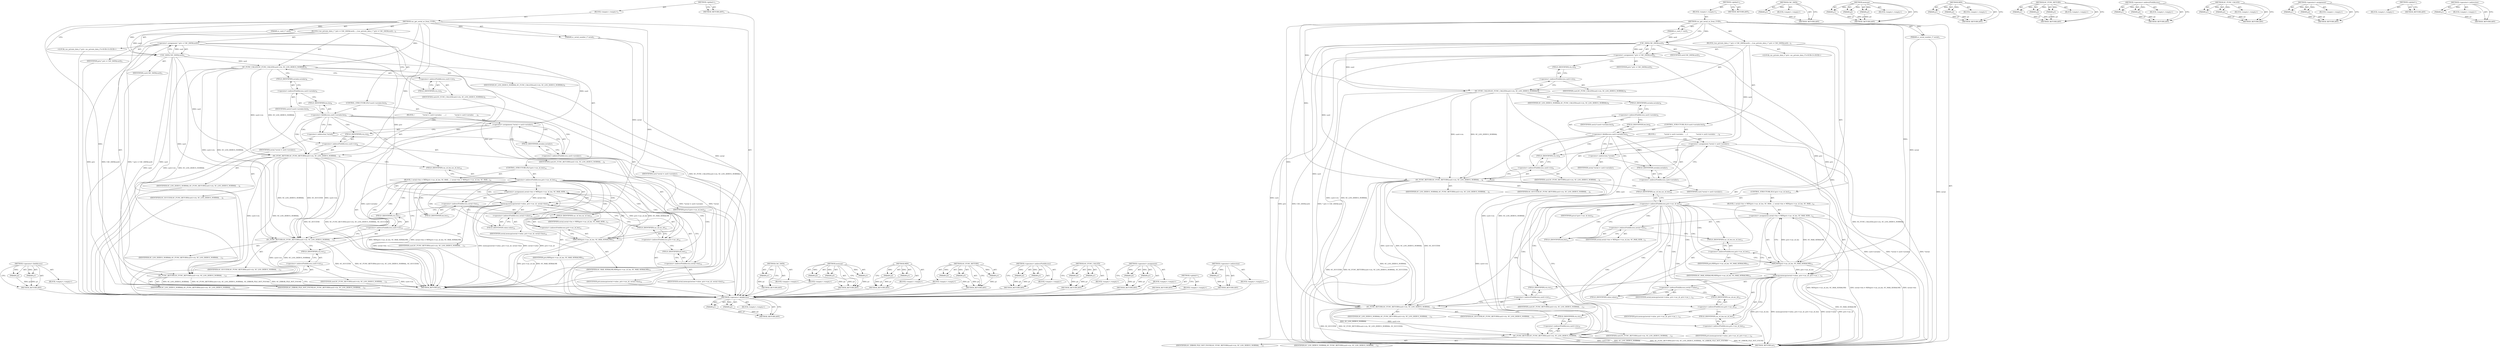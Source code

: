 digraph "&lt;operator&gt;.indirection" {
vulnerable_119 [label=<(METHOD,&lt;operator&gt;.fieldAccess)>];
vulnerable_120 [label=<(PARAM,p1)>];
vulnerable_121 [label=<(PARAM,p2)>];
vulnerable_122 [label=<(BLOCK,&lt;empty&gt;,&lt;empty&gt;)>];
vulnerable_123 [label=<(METHOD_RETURN,ANY)>];
vulnerable_6 [label=<(METHOD,&lt;global&gt;)<SUB>1</SUB>>];
vulnerable_7 [label=<(BLOCK,&lt;empty&gt;,&lt;empty&gt;)<SUB>1</SUB>>];
vulnerable_8 [label=<(METHOD,cac_get_serial_nr_from_CUID)<SUB>1</SUB>>];
vulnerable_9 [label=<(PARAM,sc_card_t* card)<SUB>1</SUB>>];
vulnerable_10 [label=<(PARAM,sc_serial_number_t* serial)<SUB>1</SUB>>];
vulnerable_11 [label=<(BLOCK,{
	cac_private_data_t * priv = CAC_DATA(card);
...,{
	cac_private_data_t * priv = CAC_DATA(card);
...)<SUB>2</SUB>>];
vulnerable_12 [label="<(LOCAL,cac_private_data_t* priv: cac_private_data_t*)<SUB>3</SUB>>"];
vulnerable_13 [label=<(&lt;operator&gt;.assignment,* priv = CAC_DATA(card))<SUB>3</SUB>>];
vulnerable_14 [label=<(IDENTIFIER,priv,* priv = CAC_DATA(card))<SUB>3</SUB>>];
vulnerable_15 [label=<(CAC_DATA,CAC_DATA(card))<SUB>3</SUB>>];
vulnerable_16 [label=<(IDENTIFIER,card,CAC_DATA(card))<SUB>3</SUB>>];
vulnerable_17 [label=<(SC_FUNC_CALLED,SC_FUNC_CALLED(card-&gt;ctx, SC_LOG_DEBUG_NORMAL))<SUB>5</SUB>>];
vulnerable_18 [label=<(&lt;operator&gt;.indirectFieldAccess,card-&gt;ctx)<SUB>5</SUB>>];
vulnerable_19 [label=<(IDENTIFIER,card,SC_FUNC_CALLED(card-&gt;ctx, SC_LOG_DEBUG_NORMAL))<SUB>5</SUB>>];
vulnerable_20 [label=<(FIELD_IDENTIFIER,ctx,ctx)<SUB>5</SUB>>];
vulnerable_21 [label=<(IDENTIFIER,SC_LOG_DEBUG_NORMAL,SC_FUNC_CALLED(card-&gt;ctx, SC_LOG_DEBUG_NORMAL))<SUB>5</SUB>>];
vulnerable_22 [label=<(CONTROL_STRUCTURE,IF,if (card-&gt;serialnr.len))<SUB>6</SUB>>];
vulnerable_23 [label=<(&lt;operator&gt;.fieldAccess,card-&gt;serialnr.len)<SUB>6</SUB>>];
vulnerable_24 [label=<(&lt;operator&gt;.indirectFieldAccess,card-&gt;serialnr)<SUB>6</SUB>>];
vulnerable_25 [label=<(IDENTIFIER,card,if (card-&gt;serialnr.len))<SUB>6</SUB>>];
vulnerable_26 [label=<(FIELD_IDENTIFIER,serialnr,serialnr)<SUB>6</SUB>>];
vulnerable_27 [label=<(FIELD_IDENTIFIER,len,len)<SUB>6</SUB>>];
vulnerable_28 [label=<(BLOCK,{
                *serial = card-&gt;serialnr;
   ...,{
                *serial = card-&gt;serialnr;
   ...)<SUB>6</SUB>>];
vulnerable_29 [label=<(&lt;operator&gt;.assignment,*serial = card-&gt;serialnr)<SUB>7</SUB>>];
vulnerable_30 [label=<(&lt;operator&gt;.indirection,*serial)<SUB>7</SUB>>];
vulnerable_31 [label=<(IDENTIFIER,serial,*serial = card-&gt;serialnr)<SUB>7</SUB>>];
vulnerable_32 [label=<(&lt;operator&gt;.indirectFieldAccess,card-&gt;serialnr)<SUB>7</SUB>>];
vulnerable_33 [label=<(IDENTIFIER,card,*serial = card-&gt;serialnr)<SUB>7</SUB>>];
vulnerable_34 [label=<(FIELD_IDENTIFIER,serialnr,serialnr)<SUB>7</SUB>>];
vulnerable_35 [label=<(SC_FUNC_RETURN,SC_FUNC_RETURN(card-&gt;ctx, SC_LOG_DEBUG_NORMAL, ...)<SUB>8</SUB>>];
vulnerable_36 [label=<(&lt;operator&gt;.indirectFieldAccess,card-&gt;ctx)<SUB>8</SUB>>];
vulnerable_37 [label=<(IDENTIFIER,card,SC_FUNC_RETURN(card-&gt;ctx, SC_LOG_DEBUG_NORMAL, ...)<SUB>8</SUB>>];
vulnerable_38 [label=<(FIELD_IDENTIFIER,ctx,ctx)<SUB>8</SUB>>];
vulnerable_39 [label=<(IDENTIFIER,SC_LOG_DEBUG_NORMAL,SC_FUNC_RETURN(card-&gt;ctx, SC_LOG_DEBUG_NORMAL, ...)<SUB>8</SUB>>];
vulnerable_40 [label=<(IDENTIFIER,SC_SUCCESS,SC_FUNC_RETURN(card-&gt;ctx, SC_LOG_DEBUG_NORMAL, ...)<SUB>8</SUB>>];
vulnerable_41 [label=<(CONTROL_STRUCTURE,IF,if (priv-&gt;cac_id_len))<SUB>10</SUB>>];
vulnerable_42 [label=<(&lt;operator&gt;.indirectFieldAccess,priv-&gt;cac_id_len)<SUB>10</SUB>>];
vulnerable_43 [label=<(IDENTIFIER,priv,if (priv-&gt;cac_id_len))<SUB>10</SUB>>];
vulnerable_44 [label=<(FIELD_IDENTIFIER,cac_id_len,cac_id_len)<SUB>10</SUB>>];
vulnerable_45 [label=<(BLOCK,{
 		serial-&gt;len = MIN(priv-&gt;cac_id_len, SC_MAX...,{
 		serial-&gt;len = MIN(priv-&gt;cac_id_len, SC_MAX...)<SUB>10</SUB>>];
vulnerable_46 [label=<(&lt;operator&gt;.assignment,serial-&gt;len = MIN(priv-&gt;cac_id_len, SC_MAX_SERI...)<SUB>11</SUB>>];
vulnerable_47 [label=<(&lt;operator&gt;.indirectFieldAccess,serial-&gt;len)<SUB>11</SUB>>];
vulnerable_48 [label=<(IDENTIFIER,serial,serial-&gt;len = MIN(priv-&gt;cac_id_len, SC_MAX_SERI...)<SUB>11</SUB>>];
vulnerable_49 [label=<(FIELD_IDENTIFIER,len,len)<SUB>11</SUB>>];
vulnerable_50 [label=<(MIN,MIN(priv-&gt;cac_id_len, SC_MAX_SERIALNR))<SUB>11</SUB>>];
vulnerable_51 [label=<(&lt;operator&gt;.indirectFieldAccess,priv-&gt;cac_id_len)<SUB>11</SUB>>];
vulnerable_52 [label=<(IDENTIFIER,priv,MIN(priv-&gt;cac_id_len, SC_MAX_SERIALNR))<SUB>11</SUB>>];
vulnerable_53 [label=<(FIELD_IDENTIFIER,cac_id_len,cac_id_len)<SUB>11</SUB>>];
vulnerable_54 [label=<(IDENTIFIER,SC_MAX_SERIALNR,MIN(priv-&gt;cac_id_len, SC_MAX_SERIALNR))<SUB>11</SUB>>];
vulnerable_55 [label=<(memcpy,memcpy(serial-&gt;value, priv-&gt;cac_id, priv-&gt;cac_i...)<SUB>12</SUB>>];
vulnerable_56 [label=<(&lt;operator&gt;.indirectFieldAccess,serial-&gt;value)<SUB>12</SUB>>];
vulnerable_57 [label=<(IDENTIFIER,serial,memcpy(serial-&gt;value, priv-&gt;cac_id, priv-&gt;cac_i...)<SUB>12</SUB>>];
vulnerable_58 [label=<(FIELD_IDENTIFIER,value,value)<SUB>12</SUB>>];
vulnerable_59 [label=<(&lt;operator&gt;.indirectFieldAccess,priv-&gt;cac_id)<SUB>12</SUB>>];
vulnerable_60 [label=<(IDENTIFIER,priv,memcpy(serial-&gt;value, priv-&gt;cac_id, priv-&gt;cac_i...)<SUB>12</SUB>>];
vulnerable_61 [label=<(FIELD_IDENTIFIER,cac_id,cac_id)<SUB>12</SUB>>];
vulnerable_62 [label=<(&lt;operator&gt;.indirectFieldAccess,priv-&gt;cac_id_len)<SUB>12</SUB>>];
vulnerable_63 [label=<(IDENTIFIER,priv,memcpy(serial-&gt;value, priv-&gt;cac_id, priv-&gt;cac_i...)<SUB>12</SUB>>];
vulnerable_64 [label=<(FIELD_IDENTIFIER,cac_id_len,cac_id_len)<SUB>12</SUB>>];
vulnerable_65 [label=<(SC_FUNC_RETURN,SC_FUNC_RETURN(card-&gt;ctx, SC_LOG_DEBUG_NORMAL, ...)<SUB>13</SUB>>];
vulnerable_66 [label=<(&lt;operator&gt;.indirectFieldAccess,card-&gt;ctx)<SUB>13</SUB>>];
vulnerable_67 [label=<(IDENTIFIER,card,SC_FUNC_RETURN(card-&gt;ctx, SC_LOG_DEBUG_NORMAL, ...)<SUB>13</SUB>>];
vulnerable_68 [label=<(FIELD_IDENTIFIER,ctx,ctx)<SUB>13</SUB>>];
vulnerable_69 [label=<(IDENTIFIER,SC_LOG_DEBUG_NORMAL,SC_FUNC_RETURN(card-&gt;ctx, SC_LOG_DEBUG_NORMAL, ...)<SUB>13</SUB>>];
vulnerable_70 [label=<(IDENTIFIER,SC_SUCCESS,SC_FUNC_RETURN(card-&gt;ctx, SC_LOG_DEBUG_NORMAL, ...)<SUB>13</SUB>>];
vulnerable_71 [label=<(SC_FUNC_RETURN,SC_FUNC_RETURN(card-&gt;ctx, SC_LOG_DEBUG_NORMAL, ...)<SUB>15</SUB>>];
vulnerable_72 [label=<(&lt;operator&gt;.indirectFieldAccess,card-&gt;ctx)<SUB>15</SUB>>];
vulnerable_73 [label=<(IDENTIFIER,card,SC_FUNC_RETURN(card-&gt;ctx, SC_LOG_DEBUG_NORMAL, ...)<SUB>15</SUB>>];
vulnerable_74 [label=<(FIELD_IDENTIFIER,ctx,ctx)<SUB>15</SUB>>];
vulnerable_75 [label=<(IDENTIFIER,SC_LOG_DEBUG_NORMAL,SC_FUNC_RETURN(card-&gt;ctx, SC_LOG_DEBUG_NORMAL, ...)<SUB>15</SUB>>];
vulnerable_76 [label=<(IDENTIFIER,SC_ERROR_FILE_NOT_FOUND,SC_FUNC_RETURN(card-&gt;ctx, SC_LOG_DEBUG_NORMAL, ...)<SUB>15</SUB>>];
vulnerable_77 [label=<(METHOD_RETURN,int)<SUB>1</SUB>>];
vulnerable_79 [label=<(METHOD_RETURN,ANY)<SUB>1</SUB>>];
vulnerable_105 [label=<(METHOD,CAC_DATA)>];
vulnerable_106 [label=<(PARAM,p1)>];
vulnerable_107 [label=<(BLOCK,&lt;empty&gt;,&lt;empty&gt;)>];
vulnerable_108 [label=<(METHOD_RETURN,ANY)>];
vulnerable_139 [label=<(METHOD,memcpy)>];
vulnerable_140 [label=<(PARAM,p1)>];
vulnerable_141 [label=<(PARAM,p2)>];
vulnerable_142 [label=<(PARAM,p3)>];
vulnerable_143 [label=<(BLOCK,&lt;empty&gt;,&lt;empty&gt;)>];
vulnerable_144 [label=<(METHOD_RETURN,ANY)>];
vulnerable_134 [label=<(METHOD,MIN)>];
vulnerable_135 [label=<(PARAM,p1)>];
vulnerable_136 [label=<(PARAM,p2)>];
vulnerable_137 [label=<(BLOCK,&lt;empty&gt;,&lt;empty&gt;)>];
vulnerable_138 [label=<(METHOD_RETURN,ANY)>];
vulnerable_128 [label=<(METHOD,SC_FUNC_RETURN)>];
vulnerable_129 [label=<(PARAM,p1)>];
vulnerable_130 [label=<(PARAM,p2)>];
vulnerable_131 [label=<(PARAM,p3)>];
vulnerable_132 [label=<(BLOCK,&lt;empty&gt;,&lt;empty&gt;)>];
vulnerable_133 [label=<(METHOD_RETURN,ANY)>];
vulnerable_114 [label=<(METHOD,&lt;operator&gt;.indirectFieldAccess)>];
vulnerable_115 [label=<(PARAM,p1)>];
vulnerable_116 [label=<(PARAM,p2)>];
vulnerable_117 [label=<(BLOCK,&lt;empty&gt;,&lt;empty&gt;)>];
vulnerable_118 [label=<(METHOD_RETURN,ANY)>];
vulnerable_109 [label=<(METHOD,SC_FUNC_CALLED)>];
vulnerable_110 [label=<(PARAM,p1)>];
vulnerable_111 [label=<(PARAM,p2)>];
vulnerable_112 [label=<(BLOCK,&lt;empty&gt;,&lt;empty&gt;)>];
vulnerable_113 [label=<(METHOD_RETURN,ANY)>];
vulnerable_100 [label=<(METHOD,&lt;operator&gt;.assignment)>];
vulnerable_101 [label=<(PARAM,p1)>];
vulnerable_102 [label=<(PARAM,p2)>];
vulnerable_103 [label=<(BLOCK,&lt;empty&gt;,&lt;empty&gt;)>];
vulnerable_104 [label=<(METHOD_RETURN,ANY)>];
vulnerable_94 [label=<(METHOD,&lt;global&gt;)<SUB>1</SUB>>];
vulnerable_95 [label=<(BLOCK,&lt;empty&gt;,&lt;empty&gt;)>];
vulnerable_96 [label=<(METHOD_RETURN,ANY)>];
vulnerable_124 [label=<(METHOD,&lt;operator&gt;.indirection)>];
vulnerable_125 [label=<(PARAM,p1)>];
vulnerable_126 [label=<(BLOCK,&lt;empty&gt;,&lt;empty&gt;)>];
vulnerable_127 [label=<(METHOD_RETURN,ANY)>];
fixed_119 [label=<(METHOD,&lt;operator&gt;.fieldAccess)>];
fixed_120 [label=<(PARAM,p1)>];
fixed_121 [label=<(PARAM,p2)>];
fixed_122 [label=<(BLOCK,&lt;empty&gt;,&lt;empty&gt;)>];
fixed_123 [label=<(METHOD_RETURN,ANY)>];
fixed_6 [label=<(METHOD,&lt;global&gt;)<SUB>1</SUB>>];
fixed_7 [label=<(BLOCK,&lt;empty&gt;,&lt;empty&gt;)<SUB>1</SUB>>];
fixed_8 [label=<(METHOD,cac_get_serial_nr_from_CUID)<SUB>1</SUB>>];
fixed_9 [label=<(PARAM,sc_card_t* card)<SUB>1</SUB>>];
fixed_10 [label=<(PARAM,sc_serial_number_t* serial)<SUB>1</SUB>>];
fixed_11 [label=<(BLOCK,{
	cac_private_data_t * priv = CAC_DATA(card);
...,{
	cac_private_data_t * priv = CAC_DATA(card);
...)<SUB>2</SUB>>];
fixed_12 [label="<(LOCAL,cac_private_data_t* priv: cac_private_data_t*)<SUB>3</SUB>>"];
fixed_13 [label=<(&lt;operator&gt;.assignment,* priv = CAC_DATA(card))<SUB>3</SUB>>];
fixed_14 [label=<(IDENTIFIER,priv,* priv = CAC_DATA(card))<SUB>3</SUB>>];
fixed_15 [label=<(CAC_DATA,CAC_DATA(card))<SUB>3</SUB>>];
fixed_16 [label=<(IDENTIFIER,card,CAC_DATA(card))<SUB>3</SUB>>];
fixed_17 [label=<(SC_FUNC_CALLED,SC_FUNC_CALLED(card-&gt;ctx, SC_LOG_DEBUG_NORMAL))<SUB>5</SUB>>];
fixed_18 [label=<(&lt;operator&gt;.indirectFieldAccess,card-&gt;ctx)<SUB>5</SUB>>];
fixed_19 [label=<(IDENTIFIER,card,SC_FUNC_CALLED(card-&gt;ctx, SC_LOG_DEBUG_NORMAL))<SUB>5</SUB>>];
fixed_20 [label=<(FIELD_IDENTIFIER,ctx,ctx)<SUB>5</SUB>>];
fixed_21 [label=<(IDENTIFIER,SC_LOG_DEBUG_NORMAL,SC_FUNC_CALLED(card-&gt;ctx, SC_LOG_DEBUG_NORMAL))<SUB>5</SUB>>];
fixed_22 [label=<(CONTROL_STRUCTURE,IF,if (card-&gt;serialnr.len))<SUB>6</SUB>>];
fixed_23 [label=<(&lt;operator&gt;.fieldAccess,card-&gt;serialnr.len)<SUB>6</SUB>>];
fixed_24 [label=<(&lt;operator&gt;.indirectFieldAccess,card-&gt;serialnr)<SUB>6</SUB>>];
fixed_25 [label=<(IDENTIFIER,card,if (card-&gt;serialnr.len))<SUB>6</SUB>>];
fixed_26 [label=<(FIELD_IDENTIFIER,serialnr,serialnr)<SUB>6</SUB>>];
fixed_27 [label=<(FIELD_IDENTIFIER,len,len)<SUB>6</SUB>>];
fixed_28 [label=<(BLOCK,{
                *serial = card-&gt;serialnr;
   ...,{
                *serial = card-&gt;serialnr;
   ...)<SUB>6</SUB>>];
fixed_29 [label=<(&lt;operator&gt;.assignment,*serial = card-&gt;serialnr)<SUB>7</SUB>>];
fixed_30 [label=<(&lt;operator&gt;.indirection,*serial)<SUB>7</SUB>>];
fixed_31 [label=<(IDENTIFIER,serial,*serial = card-&gt;serialnr)<SUB>7</SUB>>];
fixed_32 [label=<(&lt;operator&gt;.indirectFieldAccess,card-&gt;serialnr)<SUB>7</SUB>>];
fixed_33 [label=<(IDENTIFIER,card,*serial = card-&gt;serialnr)<SUB>7</SUB>>];
fixed_34 [label=<(FIELD_IDENTIFIER,serialnr,serialnr)<SUB>7</SUB>>];
fixed_35 [label=<(SC_FUNC_RETURN,SC_FUNC_RETURN(card-&gt;ctx, SC_LOG_DEBUG_NORMAL, ...)<SUB>8</SUB>>];
fixed_36 [label=<(&lt;operator&gt;.indirectFieldAccess,card-&gt;ctx)<SUB>8</SUB>>];
fixed_37 [label=<(IDENTIFIER,card,SC_FUNC_RETURN(card-&gt;ctx, SC_LOG_DEBUG_NORMAL, ...)<SUB>8</SUB>>];
fixed_38 [label=<(FIELD_IDENTIFIER,ctx,ctx)<SUB>8</SUB>>];
fixed_39 [label=<(IDENTIFIER,SC_LOG_DEBUG_NORMAL,SC_FUNC_RETURN(card-&gt;ctx, SC_LOG_DEBUG_NORMAL, ...)<SUB>8</SUB>>];
fixed_40 [label=<(IDENTIFIER,SC_SUCCESS,SC_FUNC_RETURN(card-&gt;ctx, SC_LOG_DEBUG_NORMAL, ...)<SUB>8</SUB>>];
fixed_41 [label=<(CONTROL_STRUCTURE,IF,if (priv-&gt;cac_id_len))<SUB>10</SUB>>];
fixed_42 [label=<(&lt;operator&gt;.indirectFieldAccess,priv-&gt;cac_id_len)<SUB>10</SUB>>];
fixed_43 [label=<(IDENTIFIER,priv,if (priv-&gt;cac_id_len))<SUB>10</SUB>>];
fixed_44 [label=<(FIELD_IDENTIFIER,cac_id_len,cac_id_len)<SUB>10</SUB>>];
fixed_45 [label=<(BLOCK,{
 		serial-&gt;len = MIN(priv-&gt;cac_id_len, SC_MAX...,{
 		serial-&gt;len = MIN(priv-&gt;cac_id_len, SC_MAX...)<SUB>10</SUB>>];
fixed_46 [label=<(&lt;operator&gt;.assignment,serial-&gt;len = MIN(priv-&gt;cac_id_len, SC_MAX_SERI...)<SUB>11</SUB>>];
fixed_47 [label=<(&lt;operator&gt;.indirectFieldAccess,serial-&gt;len)<SUB>11</SUB>>];
fixed_48 [label=<(IDENTIFIER,serial,serial-&gt;len = MIN(priv-&gt;cac_id_len, SC_MAX_SERI...)<SUB>11</SUB>>];
fixed_49 [label=<(FIELD_IDENTIFIER,len,len)<SUB>11</SUB>>];
fixed_50 [label=<(MIN,MIN(priv-&gt;cac_id_len, SC_MAX_SERIALNR))<SUB>11</SUB>>];
fixed_51 [label=<(&lt;operator&gt;.indirectFieldAccess,priv-&gt;cac_id_len)<SUB>11</SUB>>];
fixed_52 [label=<(IDENTIFIER,priv,MIN(priv-&gt;cac_id_len, SC_MAX_SERIALNR))<SUB>11</SUB>>];
fixed_53 [label=<(FIELD_IDENTIFIER,cac_id_len,cac_id_len)<SUB>11</SUB>>];
fixed_54 [label=<(IDENTIFIER,SC_MAX_SERIALNR,MIN(priv-&gt;cac_id_len, SC_MAX_SERIALNR))<SUB>11</SUB>>];
fixed_55 [label=<(memcpy,memcpy(serial-&gt;value, priv-&gt;cac_id, serial-&gt;len))<SUB>12</SUB>>];
fixed_56 [label=<(&lt;operator&gt;.indirectFieldAccess,serial-&gt;value)<SUB>12</SUB>>];
fixed_57 [label=<(IDENTIFIER,serial,memcpy(serial-&gt;value, priv-&gt;cac_id, serial-&gt;len))<SUB>12</SUB>>];
fixed_58 [label=<(FIELD_IDENTIFIER,value,value)<SUB>12</SUB>>];
fixed_59 [label=<(&lt;operator&gt;.indirectFieldAccess,priv-&gt;cac_id)<SUB>12</SUB>>];
fixed_60 [label=<(IDENTIFIER,priv,memcpy(serial-&gt;value, priv-&gt;cac_id, serial-&gt;len))<SUB>12</SUB>>];
fixed_61 [label=<(FIELD_IDENTIFIER,cac_id,cac_id)<SUB>12</SUB>>];
fixed_62 [label=<(&lt;operator&gt;.indirectFieldAccess,serial-&gt;len)<SUB>12</SUB>>];
fixed_63 [label=<(IDENTIFIER,serial,memcpy(serial-&gt;value, priv-&gt;cac_id, serial-&gt;len))<SUB>12</SUB>>];
fixed_64 [label=<(FIELD_IDENTIFIER,len,len)<SUB>12</SUB>>];
fixed_65 [label=<(SC_FUNC_RETURN,SC_FUNC_RETURN(card-&gt;ctx, SC_LOG_DEBUG_NORMAL, ...)<SUB>13</SUB>>];
fixed_66 [label=<(&lt;operator&gt;.indirectFieldAccess,card-&gt;ctx)<SUB>13</SUB>>];
fixed_67 [label=<(IDENTIFIER,card,SC_FUNC_RETURN(card-&gt;ctx, SC_LOG_DEBUG_NORMAL, ...)<SUB>13</SUB>>];
fixed_68 [label=<(FIELD_IDENTIFIER,ctx,ctx)<SUB>13</SUB>>];
fixed_69 [label=<(IDENTIFIER,SC_LOG_DEBUG_NORMAL,SC_FUNC_RETURN(card-&gt;ctx, SC_LOG_DEBUG_NORMAL, ...)<SUB>13</SUB>>];
fixed_70 [label=<(IDENTIFIER,SC_SUCCESS,SC_FUNC_RETURN(card-&gt;ctx, SC_LOG_DEBUG_NORMAL, ...)<SUB>13</SUB>>];
fixed_71 [label=<(SC_FUNC_RETURN,SC_FUNC_RETURN(card-&gt;ctx, SC_LOG_DEBUG_NORMAL, ...)<SUB>15</SUB>>];
fixed_72 [label=<(&lt;operator&gt;.indirectFieldAccess,card-&gt;ctx)<SUB>15</SUB>>];
fixed_73 [label=<(IDENTIFIER,card,SC_FUNC_RETURN(card-&gt;ctx, SC_LOG_DEBUG_NORMAL, ...)<SUB>15</SUB>>];
fixed_74 [label=<(FIELD_IDENTIFIER,ctx,ctx)<SUB>15</SUB>>];
fixed_75 [label=<(IDENTIFIER,SC_LOG_DEBUG_NORMAL,SC_FUNC_RETURN(card-&gt;ctx, SC_LOG_DEBUG_NORMAL, ...)<SUB>15</SUB>>];
fixed_76 [label=<(IDENTIFIER,SC_ERROR_FILE_NOT_FOUND,SC_FUNC_RETURN(card-&gt;ctx, SC_LOG_DEBUG_NORMAL, ...)<SUB>15</SUB>>];
fixed_77 [label=<(METHOD_RETURN,int)<SUB>1</SUB>>];
fixed_79 [label=<(METHOD_RETURN,ANY)<SUB>1</SUB>>];
fixed_105 [label=<(METHOD,CAC_DATA)>];
fixed_106 [label=<(PARAM,p1)>];
fixed_107 [label=<(BLOCK,&lt;empty&gt;,&lt;empty&gt;)>];
fixed_108 [label=<(METHOD_RETURN,ANY)>];
fixed_139 [label=<(METHOD,memcpy)>];
fixed_140 [label=<(PARAM,p1)>];
fixed_141 [label=<(PARAM,p2)>];
fixed_142 [label=<(PARAM,p3)>];
fixed_143 [label=<(BLOCK,&lt;empty&gt;,&lt;empty&gt;)>];
fixed_144 [label=<(METHOD_RETURN,ANY)>];
fixed_134 [label=<(METHOD,MIN)>];
fixed_135 [label=<(PARAM,p1)>];
fixed_136 [label=<(PARAM,p2)>];
fixed_137 [label=<(BLOCK,&lt;empty&gt;,&lt;empty&gt;)>];
fixed_138 [label=<(METHOD_RETURN,ANY)>];
fixed_128 [label=<(METHOD,SC_FUNC_RETURN)>];
fixed_129 [label=<(PARAM,p1)>];
fixed_130 [label=<(PARAM,p2)>];
fixed_131 [label=<(PARAM,p3)>];
fixed_132 [label=<(BLOCK,&lt;empty&gt;,&lt;empty&gt;)>];
fixed_133 [label=<(METHOD_RETURN,ANY)>];
fixed_114 [label=<(METHOD,&lt;operator&gt;.indirectFieldAccess)>];
fixed_115 [label=<(PARAM,p1)>];
fixed_116 [label=<(PARAM,p2)>];
fixed_117 [label=<(BLOCK,&lt;empty&gt;,&lt;empty&gt;)>];
fixed_118 [label=<(METHOD_RETURN,ANY)>];
fixed_109 [label=<(METHOD,SC_FUNC_CALLED)>];
fixed_110 [label=<(PARAM,p1)>];
fixed_111 [label=<(PARAM,p2)>];
fixed_112 [label=<(BLOCK,&lt;empty&gt;,&lt;empty&gt;)>];
fixed_113 [label=<(METHOD_RETURN,ANY)>];
fixed_100 [label=<(METHOD,&lt;operator&gt;.assignment)>];
fixed_101 [label=<(PARAM,p1)>];
fixed_102 [label=<(PARAM,p2)>];
fixed_103 [label=<(BLOCK,&lt;empty&gt;,&lt;empty&gt;)>];
fixed_104 [label=<(METHOD_RETURN,ANY)>];
fixed_94 [label=<(METHOD,&lt;global&gt;)<SUB>1</SUB>>];
fixed_95 [label=<(BLOCK,&lt;empty&gt;,&lt;empty&gt;)>];
fixed_96 [label=<(METHOD_RETURN,ANY)>];
fixed_124 [label=<(METHOD,&lt;operator&gt;.indirection)>];
fixed_125 [label=<(PARAM,p1)>];
fixed_126 [label=<(BLOCK,&lt;empty&gt;,&lt;empty&gt;)>];
fixed_127 [label=<(METHOD_RETURN,ANY)>];
vulnerable_119 -> vulnerable_120  [key=0, label="AST: "];
vulnerable_119 -> vulnerable_120  [key=1, label="DDG: "];
vulnerable_119 -> vulnerable_122  [key=0, label="AST: "];
vulnerable_119 -> vulnerable_121  [key=0, label="AST: "];
vulnerable_119 -> vulnerable_121  [key=1, label="DDG: "];
vulnerable_119 -> vulnerable_123  [key=0, label="AST: "];
vulnerable_119 -> vulnerable_123  [key=1, label="CFG: "];
vulnerable_120 -> vulnerable_123  [key=0, label="DDG: p1"];
vulnerable_121 -> vulnerable_123  [key=0, label="DDG: p2"];
vulnerable_6 -> vulnerable_7  [key=0, label="AST: "];
vulnerable_6 -> vulnerable_79  [key=0, label="AST: "];
vulnerable_6 -> vulnerable_79  [key=1, label="CFG: "];
vulnerable_7 -> vulnerable_8  [key=0, label="AST: "];
vulnerable_8 -> vulnerable_9  [key=0, label="AST: "];
vulnerable_8 -> vulnerable_9  [key=1, label="DDG: "];
vulnerable_8 -> vulnerable_10  [key=0, label="AST: "];
vulnerable_8 -> vulnerable_10  [key=1, label="DDG: "];
vulnerable_8 -> vulnerable_11  [key=0, label="AST: "];
vulnerable_8 -> vulnerable_77  [key=0, label="AST: "];
vulnerable_8 -> vulnerable_15  [key=0, label="CFG: "];
vulnerable_8 -> vulnerable_15  [key=1, label="DDG: "];
vulnerable_8 -> vulnerable_17  [key=0, label="DDG: "];
vulnerable_8 -> vulnerable_71  [key=0, label="DDG: "];
vulnerable_8 -> vulnerable_35  [key=0, label="DDG: "];
vulnerable_8 -> vulnerable_65  [key=0, label="DDG: "];
vulnerable_8 -> vulnerable_50  [key=0, label="DDG: "];
vulnerable_9 -> vulnerable_15  [key=0, label="DDG: card"];
vulnerable_10 -> vulnerable_77  [key=0, label="DDG: serial"];
vulnerable_10 -> vulnerable_55  [key=0, label="DDG: serial"];
vulnerable_11 -> vulnerable_12  [key=0, label="AST: "];
vulnerable_11 -> vulnerable_13  [key=0, label="AST: "];
vulnerable_11 -> vulnerable_17  [key=0, label="AST: "];
vulnerable_11 -> vulnerable_22  [key=0, label="AST: "];
vulnerable_11 -> vulnerable_41  [key=0, label="AST: "];
vulnerable_11 -> vulnerable_71  [key=0, label="AST: "];
vulnerable_13 -> vulnerable_14  [key=0, label="AST: "];
vulnerable_13 -> vulnerable_15  [key=0, label="AST: "];
vulnerable_13 -> vulnerable_20  [key=0, label="CFG: "];
vulnerable_13 -> vulnerable_77  [key=0, label="DDG: priv"];
vulnerable_13 -> vulnerable_77  [key=1, label="DDG: CAC_DATA(card)"];
vulnerable_13 -> vulnerable_77  [key=2, label="DDG: * priv = CAC_DATA(card)"];
vulnerable_13 -> vulnerable_55  [key=0, label="DDG: priv"];
vulnerable_13 -> vulnerable_50  [key=0, label="DDG: priv"];
vulnerable_15 -> vulnerable_16  [key=0, label="AST: "];
vulnerable_15 -> vulnerable_13  [key=0, label="CFG: "];
vulnerable_15 -> vulnerable_13  [key=1, label="DDG: card"];
vulnerable_15 -> vulnerable_77  [key=0, label="DDG: card"];
vulnerable_15 -> vulnerable_17  [key=0, label="DDG: card"];
vulnerable_15 -> vulnerable_71  [key=0, label="DDG: card"];
vulnerable_15 -> vulnerable_29  [key=0, label="DDG: card"];
vulnerable_15 -> vulnerable_35  [key=0, label="DDG: card"];
vulnerable_15 -> vulnerable_65  [key=0, label="DDG: card"];
vulnerable_17 -> vulnerable_18  [key=0, label="AST: "];
vulnerable_17 -> vulnerable_21  [key=0, label="AST: "];
vulnerable_17 -> vulnerable_26  [key=0, label="CFG: "];
vulnerable_17 -> vulnerable_77  [key=0, label="DDG: SC_FUNC_CALLED(card-&gt;ctx, SC_LOG_DEBUG_NORMAL)"];
vulnerable_17 -> vulnerable_71  [key=0, label="DDG: card-&gt;ctx"];
vulnerable_17 -> vulnerable_71  [key=1, label="DDG: SC_LOG_DEBUG_NORMAL"];
vulnerable_17 -> vulnerable_35  [key=0, label="DDG: card-&gt;ctx"];
vulnerable_17 -> vulnerable_35  [key=1, label="DDG: SC_LOG_DEBUG_NORMAL"];
vulnerable_17 -> vulnerable_65  [key=0, label="DDG: card-&gt;ctx"];
vulnerable_17 -> vulnerable_65  [key=1, label="DDG: SC_LOG_DEBUG_NORMAL"];
vulnerable_18 -> vulnerable_19  [key=0, label="AST: "];
vulnerable_18 -> vulnerable_20  [key=0, label="AST: "];
vulnerable_18 -> vulnerable_17  [key=0, label="CFG: "];
vulnerable_20 -> vulnerable_18  [key=0, label="CFG: "];
vulnerable_22 -> vulnerable_23  [key=0, label="AST: "];
vulnerable_22 -> vulnerable_28  [key=0, label="AST: "];
vulnerable_23 -> vulnerable_24  [key=0, label="AST: "];
vulnerable_23 -> vulnerable_27  [key=0, label="AST: "];
vulnerable_23 -> vulnerable_30  [key=0, label="CFG: "];
vulnerable_23 -> vulnerable_30  [key=1, label="CDG: "];
vulnerable_23 -> vulnerable_44  [key=0, label="CFG: "];
vulnerable_23 -> vulnerable_34  [key=0, label="CDG: "];
vulnerable_23 -> vulnerable_32  [key=0, label="CDG: "];
vulnerable_23 -> vulnerable_36  [key=0, label="CDG: "];
vulnerable_23 -> vulnerable_38  [key=0, label="CDG: "];
vulnerable_23 -> vulnerable_29  [key=0, label="CDG: "];
vulnerable_23 -> vulnerable_35  [key=0, label="CDG: "];
vulnerable_24 -> vulnerable_25  [key=0, label="AST: "];
vulnerable_24 -> vulnerable_26  [key=0, label="AST: "];
vulnerable_24 -> vulnerable_27  [key=0, label="CFG: "];
vulnerable_26 -> vulnerable_24  [key=0, label="CFG: "];
vulnerable_27 -> vulnerable_23  [key=0, label="CFG: "];
vulnerable_28 -> vulnerable_29  [key=0, label="AST: "];
vulnerable_28 -> vulnerable_35  [key=0, label="AST: "];
vulnerable_29 -> vulnerable_30  [key=0, label="AST: "];
vulnerable_29 -> vulnerable_32  [key=0, label="AST: "];
vulnerable_29 -> vulnerable_38  [key=0, label="CFG: "];
vulnerable_29 -> vulnerable_77  [key=0, label="DDG: *serial"];
vulnerable_29 -> vulnerable_77  [key=1, label="DDG: card-&gt;serialnr"];
vulnerable_29 -> vulnerable_77  [key=2, label="DDG: *serial = card-&gt;serialnr"];
vulnerable_30 -> vulnerable_31  [key=0, label="AST: "];
vulnerable_30 -> vulnerable_34  [key=0, label="CFG: "];
vulnerable_32 -> vulnerable_33  [key=0, label="AST: "];
vulnerable_32 -> vulnerable_34  [key=0, label="AST: "];
vulnerable_32 -> vulnerable_29  [key=0, label="CFG: "];
vulnerable_34 -> vulnerable_32  [key=0, label="CFG: "];
vulnerable_35 -> vulnerable_36  [key=0, label="AST: "];
vulnerable_35 -> vulnerable_39  [key=0, label="AST: "];
vulnerable_35 -> vulnerable_40  [key=0, label="AST: "];
vulnerable_35 -> vulnerable_44  [key=0, label="CFG: "];
vulnerable_35 -> vulnerable_77  [key=0, label="DDG: SC_SUCCESS"];
vulnerable_35 -> vulnerable_77  [key=1, label="DDG: SC_FUNC_RETURN(card-&gt;ctx, SC_LOG_DEBUG_NORMAL, SC_SUCCESS)"];
vulnerable_35 -> vulnerable_71  [key=0, label="DDG: card-&gt;ctx"];
vulnerable_35 -> vulnerable_71  [key=1, label="DDG: SC_LOG_DEBUG_NORMAL"];
vulnerable_35 -> vulnerable_65  [key=0, label="DDG: card-&gt;ctx"];
vulnerable_35 -> vulnerable_65  [key=1, label="DDG: SC_LOG_DEBUG_NORMAL"];
vulnerable_35 -> vulnerable_65  [key=2, label="DDG: SC_SUCCESS"];
vulnerable_36 -> vulnerable_37  [key=0, label="AST: "];
vulnerable_36 -> vulnerable_38  [key=0, label="AST: "];
vulnerable_36 -> vulnerable_35  [key=0, label="CFG: "];
vulnerable_38 -> vulnerable_36  [key=0, label="CFG: "];
vulnerable_41 -> vulnerable_42  [key=0, label="AST: "];
vulnerable_41 -> vulnerable_45  [key=0, label="AST: "];
vulnerable_42 -> vulnerable_43  [key=0, label="AST: "];
vulnerable_42 -> vulnerable_44  [key=0, label="AST: "];
vulnerable_42 -> vulnerable_49  [key=0, label="CFG: "];
vulnerable_42 -> vulnerable_49  [key=1, label="CDG: "];
vulnerable_42 -> vulnerable_74  [key=0, label="CFG: "];
vulnerable_42 -> vulnerable_47  [key=0, label="CDG: "];
vulnerable_42 -> vulnerable_58  [key=0, label="CDG: "];
vulnerable_42 -> vulnerable_68  [key=0, label="CDG: "];
vulnerable_42 -> vulnerable_61  [key=0, label="CDG: "];
vulnerable_42 -> vulnerable_64  [key=0, label="CDG: "];
vulnerable_42 -> vulnerable_51  [key=0, label="CDG: "];
vulnerable_42 -> vulnerable_66  [key=0, label="CDG: "];
vulnerable_42 -> vulnerable_46  [key=0, label="CDG: "];
vulnerable_42 -> vulnerable_53  [key=0, label="CDG: "];
vulnerable_42 -> vulnerable_56  [key=0, label="CDG: "];
vulnerable_42 -> vulnerable_65  [key=0, label="CDG: "];
vulnerable_42 -> vulnerable_50  [key=0, label="CDG: "];
vulnerable_42 -> vulnerable_59  [key=0, label="CDG: "];
vulnerable_42 -> vulnerable_55  [key=0, label="CDG: "];
vulnerable_42 -> vulnerable_62  [key=0, label="CDG: "];
vulnerable_44 -> vulnerable_42  [key=0, label="CFG: "];
vulnerable_45 -> vulnerable_46  [key=0, label="AST: "];
vulnerable_45 -> vulnerable_55  [key=0, label="AST: "];
vulnerable_45 -> vulnerable_65  [key=0, label="AST: "];
vulnerable_46 -> vulnerable_47  [key=0, label="AST: "];
vulnerable_46 -> vulnerable_50  [key=0, label="AST: "];
vulnerable_46 -> vulnerable_58  [key=0, label="CFG: "];
vulnerable_46 -> vulnerable_77  [key=0, label="DDG: serial-&gt;len"];
vulnerable_46 -> vulnerable_77  [key=1, label="DDG: MIN(priv-&gt;cac_id_len, SC_MAX_SERIALNR)"];
vulnerable_46 -> vulnerable_77  [key=2, label="DDG: serial-&gt;len = MIN(priv-&gt;cac_id_len, SC_MAX_SERIALNR)"];
vulnerable_47 -> vulnerable_48  [key=0, label="AST: "];
vulnerable_47 -> vulnerable_49  [key=0, label="AST: "];
vulnerable_47 -> vulnerable_53  [key=0, label="CFG: "];
vulnerable_49 -> vulnerable_47  [key=0, label="CFG: "];
vulnerable_50 -> vulnerable_51  [key=0, label="AST: "];
vulnerable_50 -> vulnerable_54  [key=0, label="AST: "];
vulnerable_50 -> vulnerable_46  [key=0, label="CFG: "];
vulnerable_50 -> vulnerable_46  [key=1, label="DDG: priv-&gt;cac_id_len"];
vulnerable_50 -> vulnerable_46  [key=2, label="DDG: SC_MAX_SERIALNR"];
vulnerable_50 -> vulnerable_77  [key=0, label="DDG: SC_MAX_SERIALNR"];
vulnerable_50 -> vulnerable_55  [key=0, label="DDG: priv-&gt;cac_id_len"];
vulnerable_51 -> vulnerable_52  [key=0, label="AST: "];
vulnerable_51 -> vulnerable_53  [key=0, label="AST: "];
vulnerable_51 -> vulnerable_50  [key=0, label="CFG: "];
vulnerable_53 -> vulnerable_51  [key=0, label="CFG: "];
vulnerable_55 -> vulnerable_56  [key=0, label="AST: "];
vulnerable_55 -> vulnerable_59  [key=0, label="AST: "];
vulnerable_55 -> vulnerable_62  [key=0, label="AST: "];
vulnerable_55 -> vulnerable_68  [key=0, label="CFG: "];
vulnerable_55 -> vulnerable_77  [key=0, label="DDG: serial-&gt;value"];
vulnerable_55 -> vulnerable_77  [key=1, label="DDG: priv-&gt;cac_id"];
vulnerable_55 -> vulnerable_77  [key=2, label="DDG: priv-&gt;cac_id_len"];
vulnerable_55 -> vulnerable_77  [key=3, label="DDG: memcpy(serial-&gt;value, priv-&gt;cac_id, priv-&gt;cac_id_len)"];
vulnerable_56 -> vulnerable_57  [key=0, label="AST: "];
vulnerable_56 -> vulnerable_58  [key=0, label="AST: "];
vulnerable_56 -> vulnerable_61  [key=0, label="CFG: "];
vulnerable_58 -> vulnerable_56  [key=0, label="CFG: "];
vulnerable_59 -> vulnerable_60  [key=0, label="AST: "];
vulnerable_59 -> vulnerable_61  [key=0, label="AST: "];
vulnerable_59 -> vulnerable_64  [key=0, label="CFG: "];
vulnerable_61 -> vulnerable_59  [key=0, label="CFG: "];
vulnerable_62 -> vulnerable_63  [key=0, label="AST: "];
vulnerable_62 -> vulnerable_64  [key=0, label="AST: "];
vulnerable_62 -> vulnerable_55  [key=0, label="CFG: "];
vulnerable_64 -> vulnerable_62  [key=0, label="CFG: "];
vulnerable_65 -> vulnerable_66  [key=0, label="AST: "];
vulnerable_65 -> vulnerable_69  [key=0, label="AST: "];
vulnerable_65 -> vulnerable_70  [key=0, label="AST: "];
vulnerable_65 -> vulnerable_74  [key=0, label="CFG: "];
vulnerable_65 -> vulnerable_77  [key=0, label="DDG: SC_SUCCESS"];
vulnerable_65 -> vulnerable_77  [key=1, label="DDG: SC_FUNC_RETURN(card-&gt;ctx, SC_LOG_DEBUG_NORMAL, SC_SUCCESS)"];
vulnerable_65 -> vulnerable_71  [key=0, label="DDG: card-&gt;ctx"];
vulnerable_65 -> vulnerable_71  [key=1, label="DDG: SC_LOG_DEBUG_NORMAL"];
vulnerable_66 -> vulnerable_67  [key=0, label="AST: "];
vulnerable_66 -> vulnerable_68  [key=0, label="AST: "];
vulnerable_66 -> vulnerable_65  [key=0, label="CFG: "];
vulnerable_68 -> vulnerable_66  [key=0, label="CFG: "];
vulnerable_71 -> vulnerable_72  [key=0, label="AST: "];
vulnerable_71 -> vulnerable_75  [key=0, label="AST: "];
vulnerable_71 -> vulnerable_76  [key=0, label="AST: "];
vulnerable_71 -> vulnerable_77  [key=0, label="CFG: "];
vulnerable_71 -> vulnerable_77  [key=1, label="DDG: card-&gt;ctx"];
vulnerable_71 -> vulnerable_77  [key=2, label="DDG: SC_LOG_DEBUG_NORMAL"];
vulnerable_71 -> vulnerable_77  [key=3, label="DDG: SC_FUNC_RETURN(card-&gt;ctx, SC_LOG_DEBUG_NORMAL, SC_ERROR_FILE_NOT_FOUND)"];
vulnerable_71 -> vulnerable_77  [key=4, label="DDG: SC_ERROR_FILE_NOT_FOUND"];
vulnerable_72 -> vulnerable_73  [key=0, label="AST: "];
vulnerable_72 -> vulnerable_74  [key=0, label="AST: "];
vulnerable_72 -> vulnerable_71  [key=0, label="CFG: "];
vulnerable_74 -> vulnerable_72  [key=0, label="CFG: "];
vulnerable_105 -> vulnerable_106  [key=0, label="AST: "];
vulnerable_105 -> vulnerable_106  [key=1, label="DDG: "];
vulnerable_105 -> vulnerable_107  [key=0, label="AST: "];
vulnerable_105 -> vulnerable_108  [key=0, label="AST: "];
vulnerable_105 -> vulnerable_108  [key=1, label="CFG: "];
vulnerable_106 -> vulnerable_108  [key=0, label="DDG: p1"];
vulnerable_139 -> vulnerable_140  [key=0, label="AST: "];
vulnerable_139 -> vulnerable_140  [key=1, label="DDG: "];
vulnerable_139 -> vulnerable_143  [key=0, label="AST: "];
vulnerable_139 -> vulnerable_141  [key=0, label="AST: "];
vulnerable_139 -> vulnerable_141  [key=1, label="DDG: "];
vulnerable_139 -> vulnerable_144  [key=0, label="AST: "];
vulnerable_139 -> vulnerable_144  [key=1, label="CFG: "];
vulnerable_139 -> vulnerable_142  [key=0, label="AST: "];
vulnerable_139 -> vulnerable_142  [key=1, label="DDG: "];
vulnerable_140 -> vulnerable_144  [key=0, label="DDG: p1"];
vulnerable_141 -> vulnerable_144  [key=0, label="DDG: p2"];
vulnerable_142 -> vulnerable_144  [key=0, label="DDG: p3"];
vulnerable_134 -> vulnerable_135  [key=0, label="AST: "];
vulnerable_134 -> vulnerable_135  [key=1, label="DDG: "];
vulnerable_134 -> vulnerable_137  [key=0, label="AST: "];
vulnerable_134 -> vulnerable_136  [key=0, label="AST: "];
vulnerable_134 -> vulnerable_136  [key=1, label="DDG: "];
vulnerable_134 -> vulnerable_138  [key=0, label="AST: "];
vulnerable_134 -> vulnerable_138  [key=1, label="CFG: "];
vulnerable_135 -> vulnerable_138  [key=0, label="DDG: p1"];
vulnerable_136 -> vulnerable_138  [key=0, label="DDG: p2"];
vulnerable_128 -> vulnerable_129  [key=0, label="AST: "];
vulnerable_128 -> vulnerable_129  [key=1, label="DDG: "];
vulnerable_128 -> vulnerable_132  [key=0, label="AST: "];
vulnerable_128 -> vulnerable_130  [key=0, label="AST: "];
vulnerable_128 -> vulnerable_130  [key=1, label="DDG: "];
vulnerable_128 -> vulnerable_133  [key=0, label="AST: "];
vulnerable_128 -> vulnerable_133  [key=1, label="CFG: "];
vulnerable_128 -> vulnerable_131  [key=0, label="AST: "];
vulnerable_128 -> vulnerable_131  [key=1, label="DDG: "];
vulnerable_129 -> vulnerable_133  [key=0, label="DDG: p1"];
vulnerable_130 -> vulnerable_133  [key=0, label="DDG: p2"];
vulnerable_131 -> vulnerable_133  [key=0, label="DDG: p3"];
vulnerable_114 -> vulnerable_115  [key=0, label="AST: "];
vulnerable_114 -> vulnerable_115  [key=1, label="DDG: "];
vulnerable_114 -> vulnerable_117  [key=0, label="AST: "];
vulnerable_114 -> vulnerable_116  [key=0, label="AST: "];
vulnerable_114 -> vulnerable_116  [key=1, label="DDG: "];
vulnerable_114 -> vulnerable_118  [key=0, label="AST: "];
vulnerable_114 -> vulnerable_118  [key=1, label="CFG: "];
vulnerable_115 -> vulnerable_118  [key=0, label="DDG: p1"];
vulnerable_116 -> vulnerable_118  [key=0, label="DDG: p2"];
vulnerable_109 -> vulnerable_110  [key=0, label="AST: "];
vulnerable_109 -> vulnerable_110  [key=1, label="DDG: "];
vulnerable_109 -> vulnerable_112  [key=0, label="AST: "];
vulnerable_109 -> vulnerable_111  [key=0, label="AST: "];
vulnerable_109 -> vulnerable_111  [key=1, label="DDG: "];
vulnerable_109 -> vulnerable_113  [key=0, label="AST: "];
vulnerable_109 -> vulnerable_113  [key=1, label="CFG: "];
vulnerable_110 -> vulnerable_113  [key=0, label="DDG: p1"];
vulnerable_111 -> vulnerable_113  [key=0, label="DDG: p2"];
vulnerable_100 -> vulnerable_101  [key=0, label="AST: "];
vulnerable_100 -> vulnerable_101  [key=1, label="DDG: "];
vulnerable_100 -> vulnerable_103  [key=0, label="AST: "];
vulnerable_100 -> vulnerable_102  [key=0, label="AST: "];
vulnerable_100 -> vulnerable_102  [key=1, label="DDG: "];
vulnerable_100 -> vulnerable_104  [key=0, label="AST: "];
vulnerable_100 -> vulnerable_104  [key=1, label="CFG: "];
vulnerable_101 -> vulnerable_104  [key=0, label="DDG: p1"];
vulnerable_102 -> vulnerable_104  [key=0, label="DDG: p2"];
vulnerable_94 -> vulnerable_95  [key=0, label="AST: "];
vulnerable_94 -> vulnerable_96  [key=0, label="AST: "];
vulnerable_94 -> vulnerable_96  [key=1, label="CFG: "];
vulnerable_124 -> vulnerable_125  [key=0, label="AST: "];
vulnerable_124 -> vulnerable_125  [key=1, label="DDG: "];
vulnerable_124 -> vulnerable_126  [key=0, label="AST: "];
vulnerable_124 -> vulnerable_127  [key=0, label="AST: "];
vulnerable_124 -> vulnerable_127  [key=1, label="CFG: "];
vulnerable_125 -> vulnerable_127  [key=0, label="DDG: p1"];
fixed_119 -> fixed_120  [key=0, label="AST: "];
fixed_119 -> fixed_120  [key=1, label="DDG: "];
fixed_119 -> fixed_122  [key=0, label="AST: "];
fixed_119 -> fixed_121  [key=0, label="AST: "];
fixed_119 -> fixed_121  [key=1, label="DDG: "];
fixed_119 -> fixed_123  [key=0, label="AST: "];
fixed_119 -> fixed_123  [key=1, label="CFG: "];
fixed_120 -> fixed_123  [key=0, label="DDG: p1"];
fixed_121 -> fixed_123  [key=0, label="DDG: p2"];
fixed_122 -> vulnerable_119  [key=0];
fixed_123 -> vulnerable_119  [key=0];
fixed_6 -> fixed_7  [key=0, label="AST: "];
fixed_6 -> fixed_79  [key=0, label="AST: "];
fixed_6 -> fixed_79  [key=1, label="CFG: "];
fixed_7 -> fixed_8  [key=0, label="AST: "];
fixed_8 -> fixed_9  [key=0, label="AST: "];
fixed_8 -> fixed_9  [key=1, label="DDG: "];
fixed_8 -> fixed_10  [key=0, label="AST: "];
fixed_8 -> fixed_10  [key=1, label="DDG: "];
fixed_8 -> fixed_11  [key=0, label="AST: "];
fixed_8 -> fixed_77  [key=0, label="AST: "];
fixed_8 -> fixed_15  [key=0, label="CFG: "];
fixed_8 -> fixed_15  [key=1, label="DDG: "];
fixed_8 -> fixed_17  [key=0, label="DDG: "];
fixed_8 -> fixed_71  [key=0, label="DDG: "];
fixed_8 -> fixed_35  [key=0, label="DDG: "];
fixed_8 -> fixed_65  [key=0, label="DDG: "];
fixed_8 -> fixed_50  [key=0, label="DDG: "];
fixed_9 -> fixed_15  [key=0, label="DDG: card"];
fixed_10 -> fixed_77  [key=0, label="DDG: serial"];
fixed_10 -> fixed_55  [key=0, label="DDG: serial"];
fixed_11 -> fixed_12  [key=0, label="AST: "];
fixed_11 -> fixed_13  [key=0, label="AST: "];
fixed_11 -> fixed_17  [key=0, label="AST: "];
fixed_11 -> fixed_22  [key=0, label="AST: "];
fixed_11 -> fixed_41  [key=0, label="AST: "];
fixed_11 -> fixed_71  [key=0, label="AST: "];
fixed_12 -> vulnerable_119  [key=0];
fixed_13 -> fixed_14  [key=0, label="AST: "];
fixed_13 -> fixed_15  [key=0, label="AST: "];
fixed_13 -> fixed_20  [key=0, label="CFG: "];
fixed_13 -> fixed_77  [key=0, label="DDG: priv"];
fixed_13 -> fixed_77  [key=1, label="DDG: CAC_DATA(card)"];
fixed_13 -> fixed_77  [key=2, label="DDG: * priv = CAC_DATA(card)"];
fixed_13 -> fixed_55  [key=0, label="DDG: priv"];
fixed_13 -> fixed_50  [key=0, label="DDG: priv"];
fixed_14 -> vulnerable_119  [key=0];
fixed_15 -> fixed_16  [key=0, label="AST: "];
fixed_15 -> fixed_13  [key=0, label="CFG: "];
fixed_15 -> fixed_13  [key=1, label="DDG: card"];
fixed_15 -> fixed_77  [key=0, label="DDG: card"];
fixed_15 -> fixed_17  [key=0, label="DDG: card"];
fixed_15 -> fixed_71  [key=0, label="DDG: card"];
fixed_15 -> fixed_29  [key=0, label="DDG: card"];
fixed_15 -> fixed_35  [key=0, label="DDG: card"];
fixed_15 -> fixed_65  [key=0, label="DDG: card"];
fixed_16 -> vulnerable_119  [key=0];
fixed_17 -> fixed_18  [key=0, label="AST: "];
fixed_17 -> fixed_21  [key=0, label="AST: "];
fixed_17 -> fixed_26  [key=0, label="CFG: "];
fixed_17 -> fixed_77  [key=0, label="DDG: SC_FUNC_CALLED(card-&gt;ctx, SC_LOG_DEBUG_NORMAL)"];
fixed_17 -> fixed_71  [key=0, label="DDG: card-&gt;ctx"];
fixed_17 -> fixed_71  [key=1, label="DDG: SC_LOG_DEBUG_NORMAL"];
fixed_17 -> fixed_35  [key=0, label="DDG: card-&gt;ctx"];
fixed_17 -> fixed_35  [key=1, label="DDG: SC_LOG_DEBUG_NORMAL"];
fixed_17 -> fixed_65  [key=0, label="DDG: card-&gt;ctx"];
fixed_17 -> fixed_65  [key=1, label="DDG: SC_LOG_DEBUG_NORMAL"];
fixed_18 -> fixed_19  [key=0, label="AST: "];
fixed_18 -> fixed_20  [key=0, label="AST: "];
fixed_18 -> fixed_17  [key=0, label="CFG: "];
fixed_19 -> vulnerable_119  [key=0];
fixed_20 -> fixed_18  [key=0, label="CFG: "];
fixed_21 -> vulnerable_119  [key=0];
fixed_22 -> fixed_23  [key=0, label="AST: "];
fixed_22 -> fixed_28  [key=0, label="AST: "];
fixed_23 -> fixed_24  [key=0, label="AST: "];
fixed_23 -> fixed_27  [key=0, label="AST: "];
fixed_23 -> fixed_30  [key=0, label="CFG: "];
fixed_23 -> fixed_30  [key=1, label="CDG: "];
fixed_23 -> fixed_44  [key=0, label="CFG: "];
fixed_23 -> fixed_34  [key=0, label="CDG: "];
fixed_23 -> fixed_32  [key=0, label="CDG: "];
fixed_23 -> fixed_36  [key=0, label="CDG: "];
fixed_23 -> fixed_38  [key=0, label="CDG: "];
fixed_23 -> fixed_29  [key=0, label="CDG: "];
fixed_23 -> fixed_35  [key=0, label="CDG: "];
fixed_24 -> fixed_25  [key=0, label="AST: "];
fixed_24 -> fixed_26  [key=0, label="AST: "];
fixed_24 -> fixed_27  [key=0, label="CFG: "];
fixed_25 -> vulnerable_119  [key=0];
fixed_26 -> fixed_24  [key=0, label="CFG: "];
fixed_27 -> fixed_23  [key=0, label="CFG: "];
fixed_28 -> fixed_29  [key=0, label="AST: "];
fixed_28 -> fixed_35  [key=0, label="AST: "];
fixed_29 -> fixed_30  [key=0, label="AST: "];
fixed_29 -> fixed_32  [key=0, label="AST: "];
fixed_29 -> fixed_38  [key=0, label="CFG: "];
fixed_29 -> fixed_77  [key=0, label="DDG: *serial"];
fixed_29 -> fixed_77  [key=1, label="DDG: card-&gt;serialnr"];
fixed_29 -> fixed_77  [key=2, label="DDG: *serial = card-&gt;serialnr"];
fixed_30 -> fixed_31  [key=0, label="AST: "];
fixed_30 -> fixed_34  [key=0, label="CFG: "];
fixed_31 -> vulnerable_119  [key=0];
fixed_32 -> fixed_33  [key=0, label="AST: "];
fixed_32 -> fixed_34  [key=0, label="AST: "];
fixed_32 -> fixed_29  [key=0, label="CFG: "];
fixed_33 -> vulnerable_119  [key=0];
fixed_34 -> fixed_32  [key=0, label="CFG: "];
fixed_35 -> fixed_36  [key=0, label="AST: "];
fixed_35 -> fixed_39  [key=0, label="AST: "];
fixed_35 -> fixed_40  [key=0, label="AST: "];
fixed_35 -> fixed_44  [key=0, label="CFG: "];
fixed_35 -> fixed_77  [key=0, label="DDG: SC_SUCCESS"];
fixed_35 -> fixed_77  [key=1, label="DDG: SC_FUNC_RETURN(card-&gt;ctx, SC_LOG_DEBUG_NORMAL, SC_SUCCESS)"];
fixed_35 -> fixed_71  [key=0, label="DDG: card-&gt;ctx"];
fixed_35 -> fixed_71  [key=1, label="DDG: SC_LOG_DEBUG_NORMAL"];
fixed_35 -> fixed_65  [key=0, label="DDG: card-&gt;ctx"];
fixed_35 -> fixed_65  [key=1, label="DDG: SC_LOG_DEBUG_NORMAL"];
fixed_35 -> fixed_65  [key=2, label="DDG: SC_SUCCESS"];
fixed_36 -> fixed_37  [key=0, label="AST: "];
fixed_36 -> fixed_38  [key=0, label="AST: "];
fixed_36 -> fixed_35  [key=0, label="CFG: "];
fixed_37 -> vulnerable_119  [key=0];
fixed_38 -> fixed_36  [key=0, label="CFG: "];
fixed_39 -> vulnerable_119  [key=0];
fixed_40 -> vulnerable_119  [key=0];
fixed_41 -> fixed_42  [key=0, label="AST: "];
fixed_41 -> fixed_45  [key=0, label="AST: "];
fixed_42 -> fixed_43  [key=0, label="AST: "];
fixed_42 -> fixed_44  [key=0, label="AST: "];
fixed_42 -> fixed_49  [key=0, label="CFG: "];
fixed_42 -> fixed_49  [key=1, label="CDG: "];
fixed_42 -> fixed_74  [key=0, label="CFG: "];
fixed_42 -> fixed_47  [key=0, label="CDG: "];
fixed_42 -> fixed_58  [key=0, label="CDG: "];
fixed_42 -> fixed_68  [key=0, label="CDG: "];
fixed_42 -> fixed_61  [key=0, label="CDG: "];
fixed_42 -> fixed_64  [key=0, label="CDG: "];
fixed_42 -> fixed_51  [key=0, label="CDG: "];
fixed_42 -> fixed_66  [key=0, label="CDG: "];
fixed_42 -> fixed_46  [key=0, label="CDG: "];
fixed_42 -> fixed_53  [key=0, label="CDG: "];
fixed_42 -> fixed_56  [key=0, label="CDG: "];
fixed_42 -> fixed_65  [key=0, label="CDG: "];
fixed_42 -> fixed_50  [key=0, label="CDG: "];
fixed_42 -> fixed_59  [key=0, label="CDG: "];
fixed_42 -> fixed_55  [key=0, label="CDG: "];
fixed_42 -> fixed_62  [key=0, label="CDG: "];
fixed_43 -> vulnerable_119  [key=0];
fixed_44 -> fixed_42  [key=0, label="CFG: "];
fixed_45 -> fixed_46  [key=0, label="AST: "];
fixed_45 -> fixed_55  [key=0, label="AST: "];
fixed_45 -> fixed_65  [key=0, label="AST: "];
fixed_46 -> fixed_47  [key=0, label="AST: "];
fixed_46 -> fixed_50  [key=0, label="AST: "];
fixed_46 -> fixed_58  [key=0, label="CFG: "];
fixed_46 -> fixed_77  [key=0, label="DDG: MIN(priv-&gt;cac_id_len, SC_MAX_SERIALNR)"];
fixed_46 -> fixed_77  [key=1, label="DDG: serial-&gt;len = MIN(priv-&gt;cac_id_len, SC_MAX_SERIALNR)"];
fixed_46 -> fixed_55  [key=0, label="DDG: serial-&gt;len"];
fixed_47 -> fixed_48  [key=0, label="AST: "];
fixed_47 -> fixed_49  [key=0, label="AST: "];
fixed_47 -> fixed_53  [key=0, label="CFG: "];
fixed_48 -> vulnerable_119  [key=0];
fixed_49 -> fixed_47  [key=0, label="CFG: "];
fixed_50 -> fixed_51  [key=0, label="AST: "];
fixed_50 -> fixed_54  [key=0, label="AST: "];
fixed_50 -> fixed_46  [key=0, label="CFG: "];
fixed_50 -> fixed_46  [key=1, label="DDG: priv-&gt;cac_id_len"];
fixed_50 -> fixed_46  [key=2, label="DDG: SC_MAX_SERIALNR"];
fixed_50 -> fixed_77  [key=0, label="DDG: priv-&gt;cac_id_len"];
fixed_50 -> fixed_77  [key=1, label="DDG: SC_MAX_SERIALNR"];
fixed_51 -> fixed_52  [key=0, label="AST: "];
fixed_51 -> fixed_53  [key=0, label="AST: "];
fixed_51 -> fixed_50  [key=0, label="CFG: "];
fixed_52 -> vulnerable_119  [key=0];
fixed_53 -> fixed_51  [key=0, label="CFG: "];
fixed_54 -> vulnerable_119  [key=0];
fixed_55 -> fixed_56  [key=0, label="AST: "];
fixed_55 -> fixed_59  [key=0, label="AST: "];
fixed_55 -> fixed_62  [key=0, label="AST: "];
fixed_55 -> fixed_68  [key=0, label="CFG: "];
fixed_55 -> fixed_77  [key=0, label="DDG: serial-&gt;value"];
fixed_55 -> fixed_77  [key=1, label="DDG: priv-&gt;cac_id"];
fixed_55 -> fixed_77  [key=2, label="DDG: serial-&gt;len"];
fixed_55 -> fixed_77  [key=3, label="DDG: memcpy(serial-&gt;value, priv-&gt;cac_id, serial-&gt;len)"];
fixed_56 -> fixed_57  [key=0, label="AST: "];
fixed_56 -> fixed_58  [key=0, label="AST: "];
fixed_56 -> fixed_61  [key=0, label="CFG: "];
fixed_57 -> vulnerable_119  [key=0];
fixed_58 -> fixed_56  [key=0, label="CFG: "];
fixed_59 -> fixed_60  [key=0, label="AST: "];
fixed_59 -> fixed_61  [key=0, label="AST: "];
fixed_59 -> fixed_64  [key=0, label="CFG: "];
fixed_60 -> vulnerable_119  [key=0];
fixed_61 -> fixed_59  [key=0, label="CFG: "];
fixed_62 -> fixed_63  [key=0, label="AST: "];
fixed_62 -> fixed_64  [key=0, label="AST: "];
fixed_62 -> fixed_55  [key=0, label="CFG: "];
fixed_63 -> vulnerable_119  [key=0];
fixed_64 -> fixed_62  [key=0, label="CFG: "];
fixed_65 -> fixed_66  [key=0, label="AST: "];
fixed_65 -> fixed_69  [key=0, label="AST: "];
fixed_65 -> fixed_70  [key=0, label="AST: "];
fixed_65 -> fixed_74  [key=0, label="CFG: "];
fixed_65 -> fixed_77  [key=0, label="DDG: SC_SUCCESS"];
fixed_65 -> fixed_77  [key=1, label="DDG: SC_FUNC_RETURN(card-&gt;ctx, SC_LOG_DEBUG_NORMAL, SC_SUCCESS)"];
fixed_65 -> fixed_71  [key=0, label="DDG: card-&gt;ctx"];
fixed_65 -> fixed_71  [key=1, label="DDG: SC_LOG_DEBUG_NORMAL"];
fixed_66 -> fixed_67  [key=0, label="AST: "];
fixed_66 -> fixed_68  [key=0, label="AST: "];
fixed_66 -> fixed_65  [key=0, label="CFG: "];
fixed_67 -> vulnerable_119  [key=0];
fixed_68 -> fixed_66  [key=0, label="CFG: "];
fixed_69 -> vulnerable_119  [key=0];
fixed_70 -> vulnerable_119  [key=0];
fixed_71 -> fixed_72  [key=0, label="AST: "];
fixed_71 -> fixed_75  [key=0, label="AST: "];
fixed_71 -> fixed_76  [key=0, label="AST: "];
fixed_71 -> fixed_77  [key=0, label="CFG: "];
fixed_71 -> fixed_77  [key=1, label="DDG: card-&gt;ctx"];
fixed_71 -> fixed_77  [key=2, label="DDG: SC_LOG_DEBUG_NORMAL"];
fixed_71 -> fixed_77  [key=3, label="DDG: SC_FUNC_RETURN(card-&gt;ctx, SC_LOG_DEBUG_NORMAL, SC_ERROR_FILE_NOT_FOUND)"];
fixed_71 -> fixed_77  [key=4, label="DDG: SC_ERROR_FILE_NOT_FOUND"];
fixed_72 -> fixed_73  [key=0, label="AST: "];
fixed_72 -> fixed_74  [key=0, label="AST: "];
fixed_72 -> fixed_71  [key=0, label="CFG: "];
fixed_73 -> vulnerable_119  [key=0];
fixed_74 -> fixed_72  [key=0, label="CFG: "];
fixed_75 -> vulnerable_119  [key=0];
fixed_76 -> vulnerable_119  [key=0];
fixed_77 -> vulnerable_119  [key=0];
fixed_79 -> vulnerable_119  [key=0];
fixed_105 -> fixed_106  [key=0, label="AST: "];
fixed_105 -> fixed_106  [key=1, label="DDG: "];
fixed_105 -> fixed_107  [key=0, label="AST: "];
fixed_105 -> fixed_108  [key=0, label="AST: "];
fixed_105 -> fixed_108  [key=1, label="CFG: "];
fixed_106 -> fixed_108  [key=0, label="DDG: p1"];
fixed_107 -> vulnerable_119  [key=0];
fixed_108 -> vulnerable_119  [key=0];
fixed_139 -> fixed_140  [key=0, label="AST: "];
fixed_139 -> fixed_140  [key=1, label="DDG: "];
fixed_139 -> fixed_143  [key=0, label="AST: "];
fixed_139 -> fixed_141  [key=0, label="AST: "];
fixed_139 -> fixed_141  [key=1, label="DDG: "];
fixed_139 -> fixed_144  [key=0, label="AST: "];
fixed_139 -> fixed_144  [key=1, label="CFG: "];
fixed_139 -> fixed_142  [key=0, label="AST: "];
fixed_139 -> fixed_142  [key=1, label="DDG: "];
fixed_140 -> fixed_144  [key=0, label="DDG: p1"];
fixed_141 -> fixed_144  [key=0, label="DDG: p2"];
fixed_142 -> fixed_144  [key=0, label="DDG: p3"];
fixed_143 -> vulnerable_119  [key=0];
fixed_144 -> vulnerable_119  [key=0];
fixed_134 -> fixed_135  [key=0, label="AST: "];
fixed_134 -> fixed_135  [key=1, label="DDG: "];
fixed_134 -> fixed_137  [key=0, label="AST: "];
fixed_134 -> fixed_136  [key=0, label="AST: "];
fixed_134 -> fixed_136  [key=1, label="DDG: "];
fixed_134 -> fixed_138  [key=0, label="AST: "];
fixed_134 -> fixed_138  [key=1, label="CFG: "];
fixed_135 -> fixed_138  [key=0, label="DDG: p1"];
fixed_136 -> fixed_138  [key=0, label="DDG: p2"];
fixed_137 -> vulnerable_119  [key=0];
fixed_138 -> vulnerable_119  [key=0];
fixed_128 -> fixed_129  [key=0, label="AST: "];
fixed_128 -> fixed_129  [key=1, label="DDG: "];
fixed_128 -> fixed_132  [key=0, label="AST: "];
fixed_128 -> fixed_130  [key=0, label="AST: "];
fixed_128 -> fixed_130  [key=1, label="DDG: "];
fixed_128 -> fixed_133  [key=0, label="AST: "];
fixed_128 -> fixed_133  [key=1, label="CFG: "];
fixed_128 -> fixed_131  [key=0, label="AST: "];
fixed_128 -> fixed_131  [key=1, label="DDG: "];
fixed_129 -> fixed_133  [key=0, label="DDG: p1"];
fixed_130 -> fixed_133  [key=0, label="DDG: p2"];
fixed_131 -> fixed_133  [key=0, label="DDG: p3"];
fixed_132 -> vulnerable_119  [key=0];
fixed_133 -> vulnerable_119  [key=0];
fixed_114 -> fixed_115  [key=0, label="AST: "];
fixed_114 -> fixed_115  [key=1, label="DDG: "];
fixed_114 -> fixed_117  [key=0, label="AST: "];
fixed_114 -> fixed_116  [key=0, label="AST: "];
fixed_114 -> fixed_116  [key=1, label="DDG: "];
fixed_114 -> fixed_118  [key=0, label="AST: "];
fixed_114 -> fixed_118  [key=1, label="CFG: "];
fixed_115 -> fixed_118  [key=0, label="DDG: p1"];
fixed_116 -> fixed_118  [key=0, label="DDG: p2"];
fixed_117 -> vulnerable_119  [key=0];
fixed_118 -> vulnerable_119  [key=0];
fixed_109 -> fixed_110  [key=0, label="AST: "];
fixed_109 -> fixed_110  [key=1, label="DDG: "];
fixed_109 -> fixed_112  [key=0, label="AST: "];
fixed_109 -> fixed_111  [key=0, label="AST: "];
fixed_109 -> fixed_111  [key=1, label="DDG: "];
fixed_109 -> fixed_113  [key=0, label="AST: "];
fixed_109 -> fixed_113  [key=1, label="CFG: "];
fixed_110 -> fixed_113  [key=0, label="DDG: p1"];
fixed_111 -> fixed_113  [key=0, label="DDG: p2"];
fixed_112 -> vulnerable_119  [key=0];
fixed_113 -> vulnerable_119  [key=0];
fixed_100 -> fixed_101  [key=0, label="AST: "];
fixed_100 -> fixed_101  [key=1, label="DDG: "];
fixed_100 -> fixed_103  [key=0, label="AST: "];
fixed_100 -> fixed_102  [key=0, label="AST: "];
fixed_100 -> fixed_102  [key=1, label="DDG: "];
fixed_100 -> fixed_104  [key=0, label="AST: "];
fixed_100 -> fixed_104  [key=1, label="CFG: "];
fixed_101 -> fixed_104  [key=0, label="DDG: p1"];
fixed_102 -> fixed_104  [key=0, label="DDG: p2"];
fixed_103 -> vulnerable_119  [key=0];
fixed_104 -> vulnerable_119  [key=0];
fixed_94 -> fixed_95  [key=0, label="AST: "];
fixed_94 -> fixed_96  [key=0, label="AST: "];
fixed_94 -> fixed_96  [key=1, label="CFG: "];
fixed_95 -> vulnerable_119  [key=0];
fixed_96 -> vulnerable_119  [key=0];
fixed_124 -> fixed_125  [key=0, label="AST: "];
fixed_124 -> fixed_125  [key=1, label="DDG: "];
fixed_124 -> fixed_126  [key=0, label="AST: "];
fixed_124 -> fixed_127  [key=0, label="AST: "];
fixed_124 -> fixed_127  [key=1, label="CFG: "];
fixed_125 -> fixed_127  [key=0, label="DDG: p1"];
fixed_126 -> vulnerable_119  [key=0];
fixed_127 -> vulnerable_119  [key=0];
}

